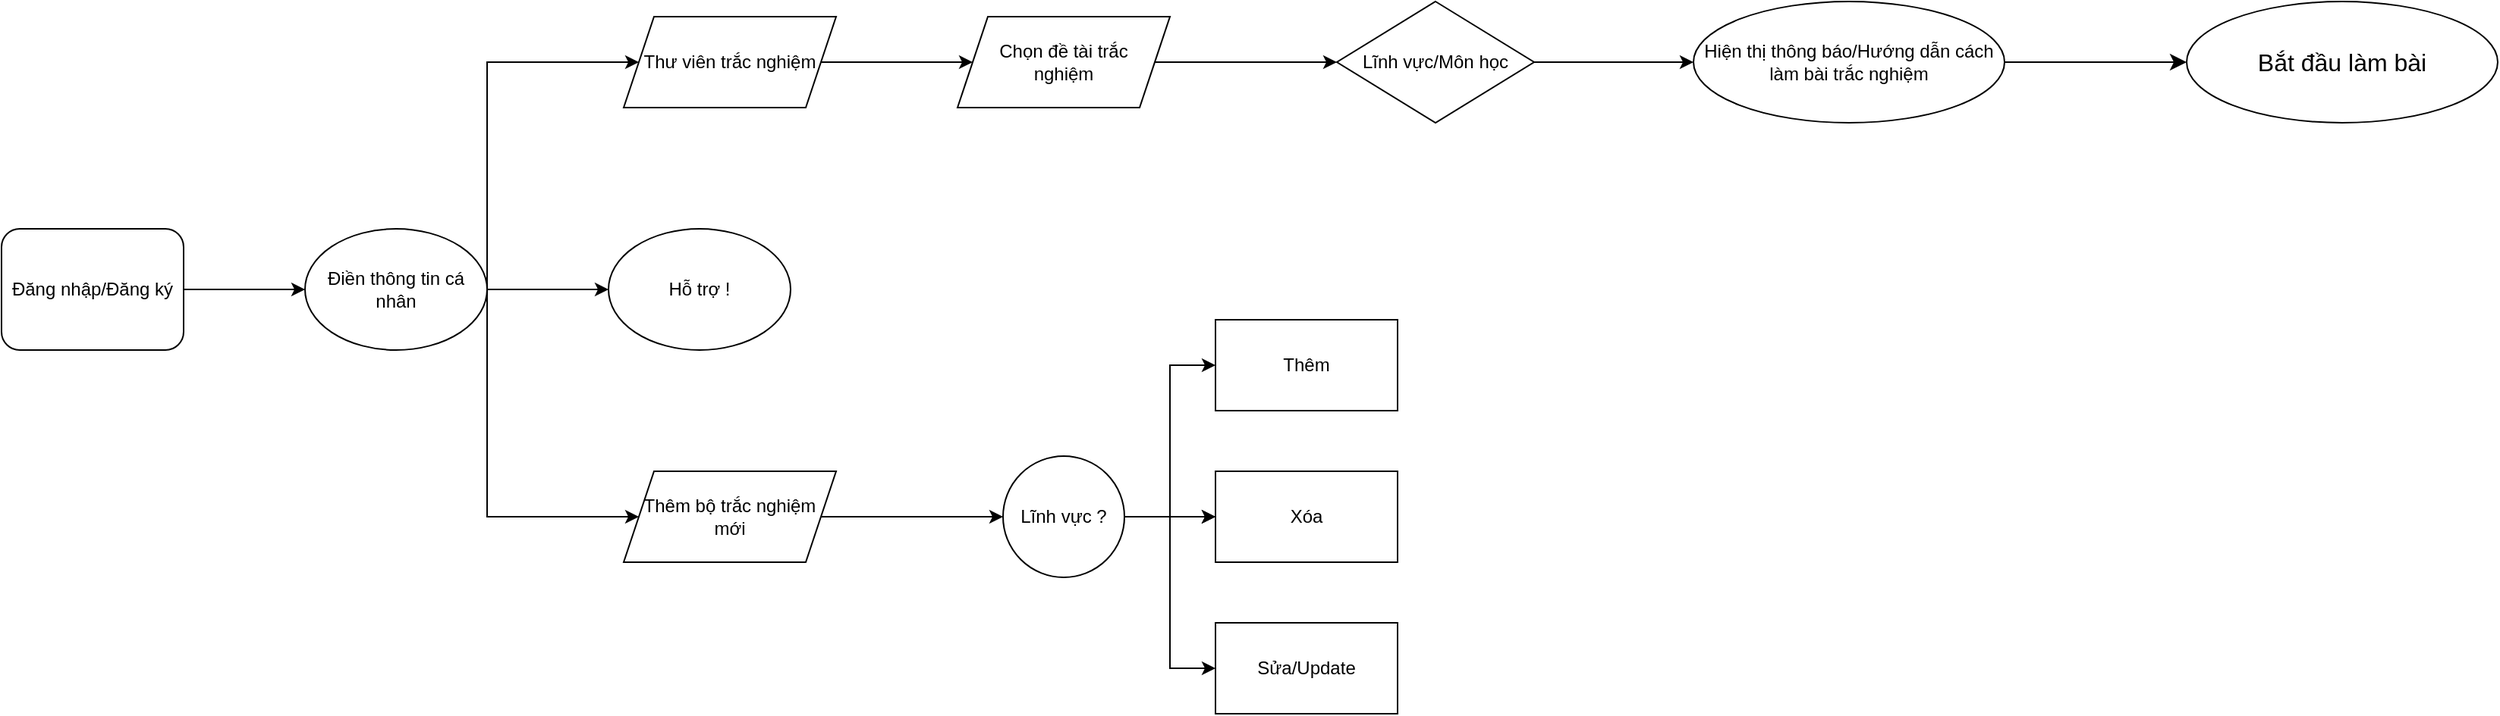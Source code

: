 <mxfile version="21.7.2" type="github">
  <diagram name="Trang-1" id="PsYrwI9fsZ6Q3PtYRu_c">
    <mxGraphModel dx="1615" dy="898" grid="1" gridSize="10" guides="1" tooltips="1" connect="1" arrows="1" fold="1" page="1" pageScale="1" pageWidth="850" pageHeight="1100" math="0" shadow="0">
      <root>
        <mxCell id="0" />
        <mxCell id="1" parent="0" />
        <mxCell id="c23t6SocqqBq3Zf7pJmv-3" value="" style="edgeStyle=orthogonalEdgeStyle;rounded=0;orthogonalLoop=1;jettySize=auto;html=1;" parent="1" source="c23t6SocqqBq3Zf7pJmv-1" target="c23t6SocqqBq3Zf7pJmv-2" edge="1">
          <mxGeometry relative="1" as="geometry">
            <Array as="points">
              <mxPoint x="250" y="240" />
              <mxPoint x="250" y="240" />
            </Array>
          </mxGeometry>
        </mxCell>
        <mxCell id="c23t6SocqqBq3Zf7pJmv-1" value="Đăng nhập/Đăng ký" style="rounded=1;whiteSpace=wrap;html=1;" parent="1" vertex="1">
          <mxGeometry x="80" y="200" width="120" height="80" as="geometry" />
        </mxCell>
        <mxCell id="c23t6SocqqBq3Zf7pJmv-7" style="edgeStyle=orthogonalEdgeStyle;rounded=0;orthogonalLoop=1;jettySize=auto;html=1;exitX=1;exitY=0.5;exitDx=0;exitDy=0;entryX=0;entryY=0.5;entryDx=0;entryDy=0;" parent="1" source="c23t6SocqqBq3Zf7pJmv-2" target="c23t6SocqqBq3Zf7pJmv-5" edge="1">
          <mxGeometry relative="1" as="geometry">
            <Array as="points">
              <mxPoint x="400" y="90" />
            </Array>
          </mxGeometry>
        </mxCell>
        <mxCell id="c23t6SocqqBq3Zf7pJmv-9" style="edgeStyle=orthogonalEdgeStyle;rounded=0;orthogonalLoop=1;jettySize=auto;html=1;exitX=1;exitY=0.5;exitDx=0;exitDy=0;entryX=0;entryY=0.5;entryDx=0;entryDy=0;" parent="1" source="c23t6SocqqBq3Zf7pJmv-2" target="c23t6SocqqBq3Zf7pJmv-8" edge="1">
          <mxGeometry relative="1" as="geometry">
            <Array as="points">
              <mxPoint x="400" y="390" />
              <mxPoint x="500" y="390" />
            </Array>
          </mxGeometry>
        </mxCell>
        <mxCell id="c23t6SocqqBq3Zf7pJmv-15" value="" style="edgeStyle=orthogonalEdgeStyle;rounded=0;orthogonalLoop=1;jettySize=auto;html=1;" parent="1" source="c23t6SocqqBq3Zf7pJmv-2" target="c23t6SocqqBq3Zf7pJmv-14" edge="1">
          <mxGeometry relative="1" as="geometry" />
        </mxCell>
        <mxCell id="c23t6SocqqBq3Zf7pJmv-2" value="Điền thông tin cá nhân" style="ellipse;whiteSpace=wrap;html=1;rounded=1;" parent="1" vertex="1">
          <mxGeometry x="280" y="200" width="120" height="80" as="geometry" />
        </mxCell>
        <mxCell id="c23t6SocqqBq3Zf7pJmv-11" value="" style="edgeStyle=orthogonalEdgeStyle;rounded=0;orthogonalLoop=1;jettySize=auto;html=1;" parent="1" source="c23t6SocqqBq3Zf7pJmv-5" target="c23t6SocqqBq3Zf7pJmv-10" edge="1">
          <mxGeometry relative="1" as="geometry" />
        </mxCell>
        <mxCell id="c23t6SocqqBq3Zf7pJmv-5" value="Thư viên trắc nghiệm" style="shape=parallelogram;perimeter=parallelogramPerimeter;whiteSpace=wrap;html=1;fixedSize=1;" parent="1" vertex="1">
          <mxGeometry x="490" y="60" width="140" height="60" as="geometry" />
        </mxCell>
        <mxCell id="c23t6SocqqBq3Zf7pJmv-13" value="" style="edgeStyle=orthogonalEdgeStyle;rounded=0;orthogonalLoop=1;jettySize=auto;html=1;" parent="1" source="c23t6SocqqBq3Zf7pJmv-8" target="c23t6SocqqBq3Zf7pJmv-12" edge="1">
          <mxGeometry relative="1" as="geometry" />
        </mxCell>
        <mxCell id="c23t6SocqqBq3Zf7pJmv-8" value="Thêm bộ trắc nghiệm&lt;br&gt;mới" style="shape=parallelogram;perimeter=parallelogramPerimeter;whiteSpace=wrap;html=1;fixedSize=1;" parent="1" vertex="1">
          <mxGeometry x="490" y="360" width="140" height="60" as="geometry" />
        </mxCell>
        <mxCell id="c23t6SocqqBq3Zf7pJmv-17" value="" style="edgeStyle=orthogonalEdgeStyle;rounded=0;orthogonalLoop=1;jettySize=auto;html=1;" parent="1" source="c23t6SocqqBq3Zf7pJmv-10" target="c23t6SocqqBq3Zf7pJmv-16" edge="1">
          <mxGeometry relative="1" as="geometry" />
        </mxCell>
        <mxCell id="c23t6SocqqBq3Zf7pJmv-10" value="Chọn đề tài trắc &lt;br&gt;nghiệm" style="shape=parallelogram;perimeter=parallelogramPerimeter;whiteSpace=wrap;html=1;fixedSize=1;" parent="1" vertex="1">
          <mxGeometry x="710" y="60" width="140" height="60" as="geometry" />
        </mxCell>
        <mxCell id="c23t6SocqqBq3Zf7pJmv-22" style="edgeStyle=orthogonalEdgeStyle;rounded=0;orthogonalLoop=1;jettySize=auto;html=1;exitX=1;exitY=0.5;exitDx=0;exitDy=0;entryX=0;entryY=0.5;entryDx=0;entryDy=0;" parent="1" source="c23t6SocqqBq3Zf7pJmv-12" target="c23t6SocqqBq3Zf7pJmv-20" edge="1">
          <mxGeometry relative="1" as="geometry" />
        </mxCell>
        <mxCell id="c23t6SocqqBq3Zf7pJmv-24" value="" style="edgeStyle=orthogonalEdgeStyle;rounded=0;orthogonalLoop=1;jettySize=auto;html=1;" parent="1" source="c23t6SocqqBq3Zf7pJmv-12" target="c23t6SocqqBq3Zf7pJmv-23" edge="1">
          <mxGeometry relative="1" as="geometry" />
        </mxCell>
        <mxCell id="c23t6SocqqBq3Zf7pJmv-25" value="" style="edgeStyle=orthogonalEdgeStyle;rounded=0;orthogonalLoop=1;jettySize=auto;html=1;" parent="1" source="c23t6SocqqBq3Zf7pJmv-12" target="c23t6SocqqBq3Zf7pJmv-23" edge="1">
          <mxGeometry relative="1" as="geometry" />
        </mxCell>
        <mxCell id="c23t6SocqqBq3Zf7pJmv-27" style="edgeStyle=orthogonalEdgeStyle;rounded=0;orthogonalLoop=1;jettySize=auto;html=1;exitX=1;exitY=0.5;exitDx=0;exitDy=0;entryX=0;entryY=0.5;entryDx=0;entryDy=0;" parent="1" source="c23t6SocqqBq3Zf7pJmv-12" target="c23t6SocqqBq3Zf7pJmv-26" edge="1">
          <mxGeometry relative="1" as="geometry" />
        </mxCell>
        <mxCell id="c23t6SocqqBq3Zf7pJmv-12" value="Lĩnh vực ?" style="ellipse;whiteSpace=wrap;html=1;" parent="1" vertex="1">
          <mxGeometry x="740" y="350" width="80" height="80" as="geometry" />
        </mxCell>
        <mxCell id="c23t6SocqqBq3Zf7pJmv-14" value="Hỗ trợ !" style="ellipse;whiteSpace=wrap;html=1;rounded=1;" parent="1" vertex="1">
          <mxGeometry x="480" y="200" width="120" height="80" as="geometry" />
        </mxCell>
        <mxCell id="c23t6SocqqBq3Zf7pJmv-19" value="" style="edgeStyle=orthogonalEdgeStyle;rounded=0;orthogonalLoop=1;jettySize=auto;html=1;" parent="1" source="c23t6SocqqBq3Zf7pJmv-16" target="c23t6SocqqBq3Zf7pJmv-18" edge="1">
          <mxGeometry relative="1" as="geometry" />
        </mxCell>
        <mxCell id="c23t6SocqqBq3Zf7pJmv-16" value="Lĩnh vực/Môn học" style="rhombus;whiteSpace=wrap;html=1;" parent="1" vertex="1">
          <mxGeometry x="960" y="50" width="130" height="80" as="geometry" />
        </mxCell>
        <mxCell id="B52zoJM2g5wg4P-NGCnC-2" value="" style="edgeStyle=none;curved=1;rounded=0;orthogonalLoop=1;jettySize=auto;html=1;fontSize=12;startSize=8;endSize=8;" edge="1" parent="1" source="c23t6SocqqBq3Zf7pJmv-18" target="B52zoJM2g5wg4P-NGCnC-1">
          <mxGeometry relative="1" as="geometry" />
        </mxCell>
        <mxCell id="c23t6SocqqBq3Zf7pJmv-18" value="Hiện thị thông báo/Hướng dẫn cách làm bài trắc nghiệm" style="ellipse;whiteSpace=wrap;html=1;" parent="1" vertex="1">
          <mxGeometry x="1195" y="50" width="205" height="80" as="geometry" />
        </mxCell>
        <mxCell id="c23t6SocqqBq3Zf7pJmv-20" value="Thêm" style="whiteSpace=wrap;html=1;" parent="1" vertex="1">
          <mxGeometry x="880" y="260" width="120" height="60" as="geometry" />
        </mxCell>
        <mxCell id="c23t6SocqqBq3Zf7pJmv-23" value="Xóa" style="whiteSpace=wrap;html=1;" parent="1" vertex="1">
          <mxGeometry x="880" y="360" width="120" height="60" as="geometry" />
        </mxCell>
        <mxCell id="c23t6SocqqBq3Zf7pJmv-26" value="Sửa/Update" style="whiteSpace=wrap;html=1;" parent="1" vertex="1">
          <mxGeometry x="880" y="460" width="120" height="60" as="geometry" />
        </mxCell>
        <mxCell id="B52zoJM2g5wg4P-NGCnC-1" value="&lt;font style=&quot;font-size: 16px;&quot;&gt;Bắt đầu làm bài&lt;/font&gt;" style="ellipse;whiteSpace=wrap;html=1;fontSize=16;" vertex="1" parent="1">
          <mxGeometry x="1520" y="50" width="205" height="80" as="geometry" />
        </mxCell>
      </root>
    </mxGraphModel>
  </diagram>
</mxfile>
